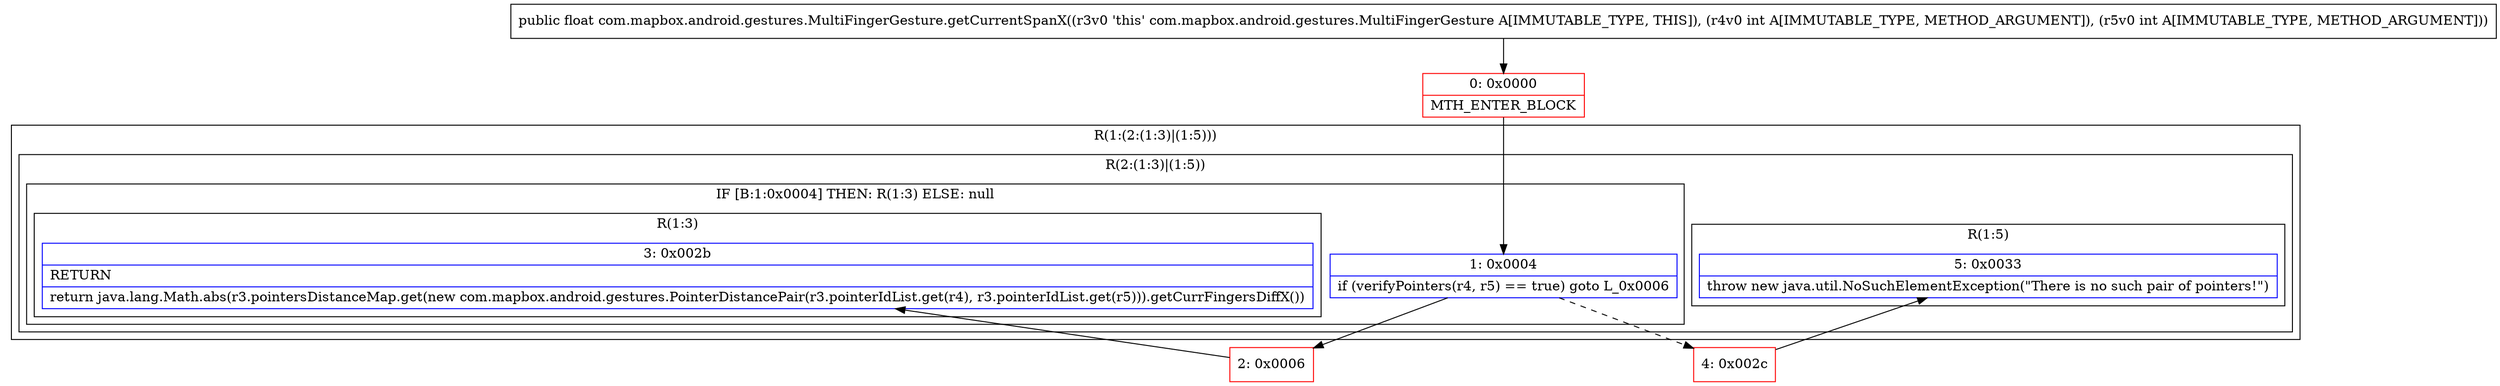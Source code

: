digraph "CFG forcom.mapbox.android.gestures.MultiFingerGesture.getCurrentSpanX(II)F" {
subgraph cluster_Region_1639101371 {
label = "R(1:(2:(1:3)|(1:5)))";
node [shape=record,color=blue];
subgraph cluster_Region_35164559 {
label = "R(2:(1:3)|(1:5))";
node [shape=record,color=blue];
subgraph cluster_IfRegion_1699495318 {
label = "IF [B:1:0x0004] THEN: R(1:3) ELSE: null";
node [shape=record,color=blue];
Node_1 [shape=record,label="{1\:\ 0x0004|if (verifyPointers(r4, r5) == true) goto L_0x0006\l}"];
subgraph cluster_Region_1432419790 {
label = "R(1:3)";
node [shape=record,color=blue];
Node_3 [shape=record,label="{3\:\ 0x002b|RETURN\l|return java.lang.Math.abs(r3.pointersDistanceMap.get(new com.mapbox.android.gestures.PointerDistancePair(r3.pointerIdList.get(r4), r3.pointerIdList.get(r5))).getCurrFingersDiffX())\l}"];
}
}
subgraph cluster_Region_557556658 {
label = "R(1:5)";
node [shape=record,color=blue];
Node_5 [shape=record,label="{5\:\ 0x0033|throw new java.util.NoSuchElementException(\"There is no such pair of pointers!\")\l}"];
}
}
}
Node_0 [shape=record,color=red,label="{0\:\ 0x0000|MTH_ENTER_BLOCK\l}"];
Node_2 [shape=record,color=red,label="{2\:\ 0x0006}"];
Node_4 [shape=record,color=red,label="{4\:\ 0x002c}"];
MethodNode[shape=record,label="{public float com.mapbox.android.gestures.MultiFingerGesture.getCurrentSpanX((r3v0 'this' com.mapbox.android.gestures.MultiFingerGesture A[IMMUTABLE_TYPE, THIS]), (r4v0 int A[IMMUTABLE_TYPE, METHOD_ARGUMENT]), (r5v0 int A[IMMUTABLE_TYPE, METHOD_ARGUMENT])) }"];
MethodNode -> Node_0;
Node_1 -> Node_2;
Node_1 -> Node_4[style=dashed];
Node_0 -> Node_1;
Node_2 -> Node_3;
Node_4 -> Node_5;
}

